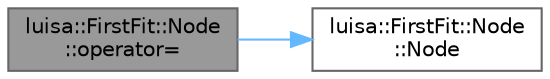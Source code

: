 digraph "luisa::FirstFit::Node::operator="
{
 // LATEX_PDF_SIZE
  bgcolor="transparent";
  edge [fontname=Helvetica,fontsize=10,labelfontname=Helvetica,labelfontsize=10];
  node [fontname=Helvetica,fontsize=10,shape=box,height=0.2,width=0.4];
  rankdir="LR";
  Node1 [id="Node000001",label="luisa::FirstFit::Node\l::operator=",height=0.2,width=0.4,color="gray40", fillcolor="grey60", style="filled", fontcolor="black",tooltip=" "];
  Node1 -> Node2 [id="edge2_Node000001_Node000002",color="steelblue1",style="solid",tooltip=" "];
  Node2 [id="Node000002",label="luisa::FirstFit::Node\l::Node",height=0.2,width=0.4,color="grey40", fillcolor="white", style="filled",URL="$classluisa_1_1_first_fit_1_1_node.html#a174ab41eb24801326ed068a93511ece7",tooltip=" "];
}
